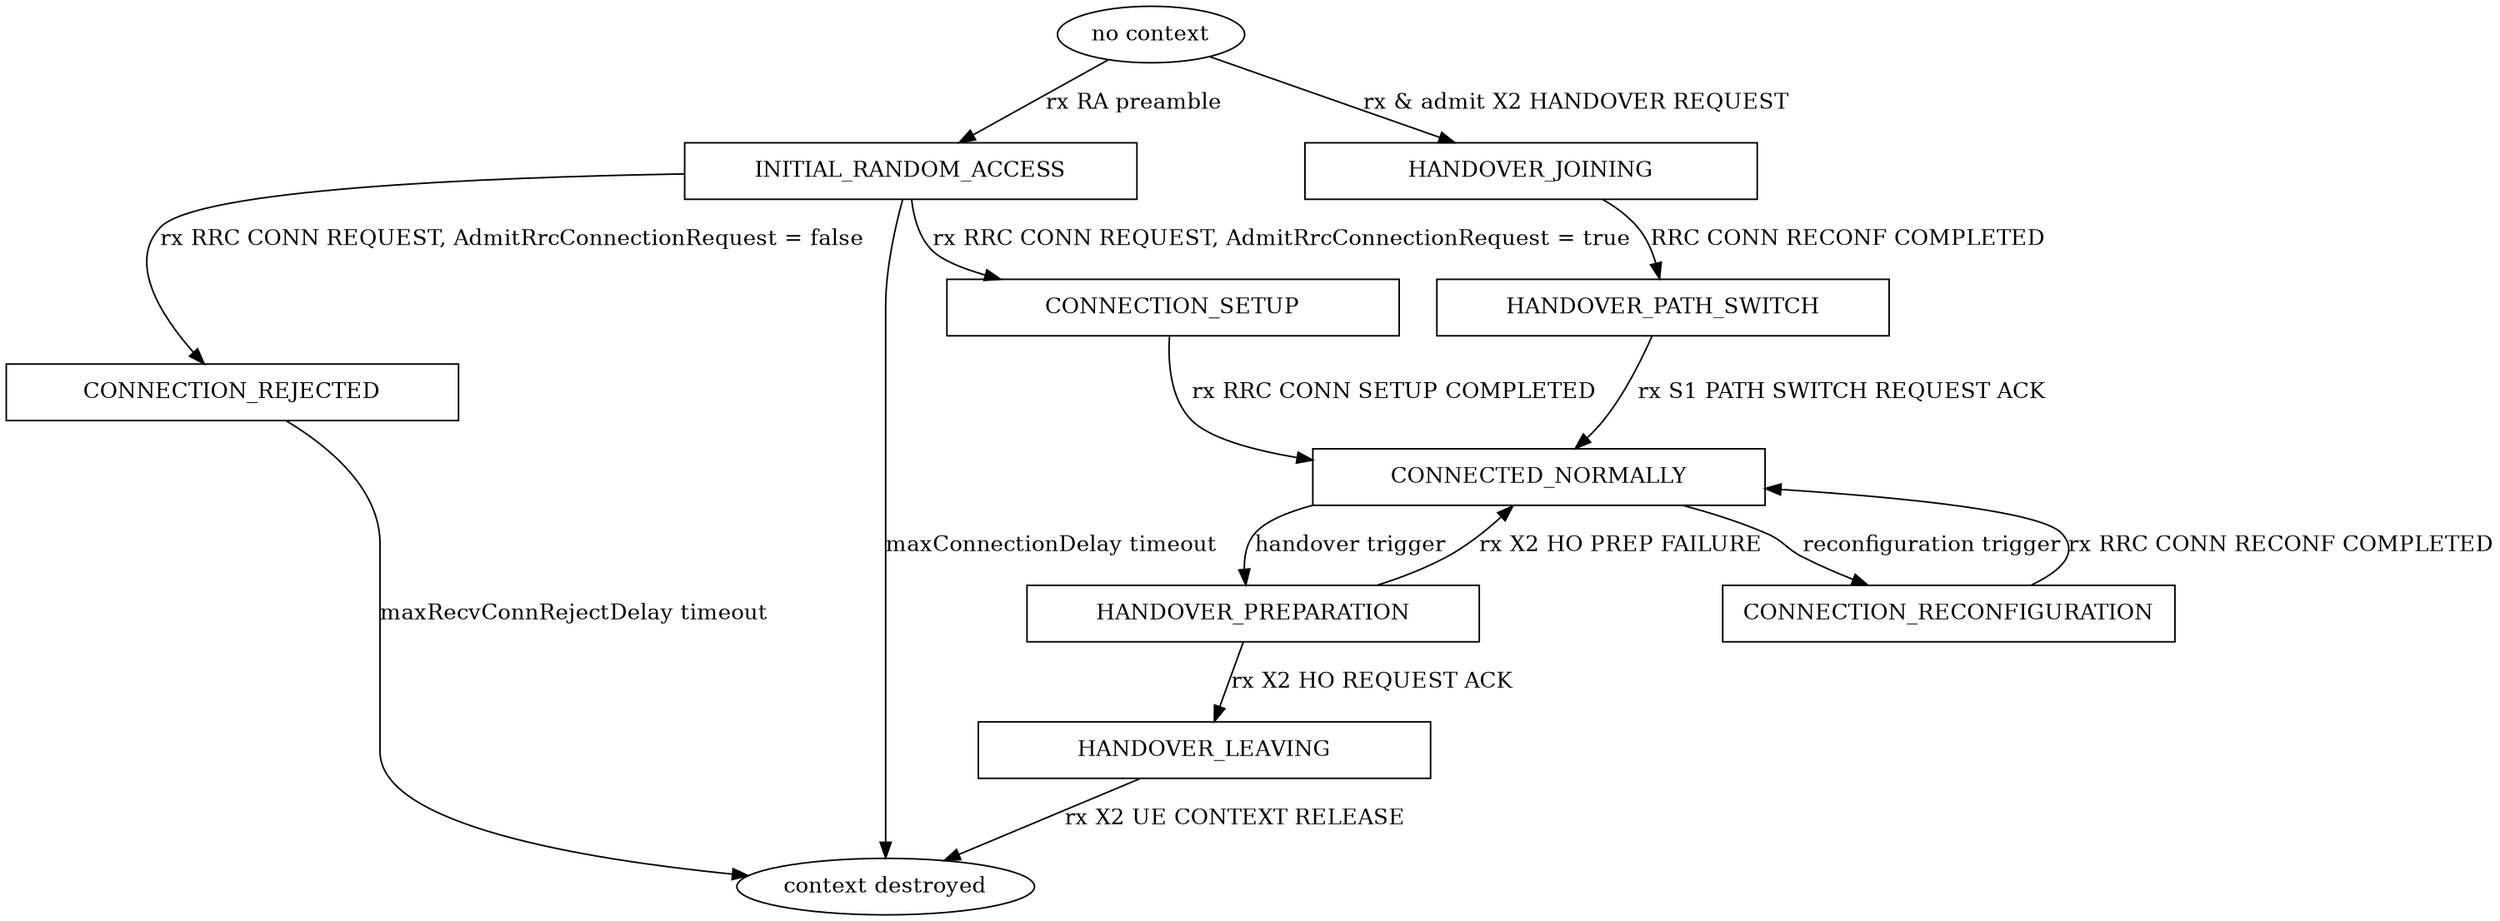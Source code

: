 digraph LteEnbRrcStates {

size="20,20"


NO_CONTEXT [shape="ellipse", label="no context"]
INITIAL_RANDOM_ACCESS  [shape="box",width=4]
CONNECTION_SETUP [shape="box",width=4]
CONNECTION_REJECTED [shape="box",width=4] 
CONNECTED_NORMALLY [shape="box",width=4] 
CONNECTION_RECONFIGURATION [shape="box",width=4] 
HANDOVER_PREPARATION [shape="box",width=4] 
HANDOVER_JOINING [shape="box",width=4] 
HANDOVER_PATH_SWITCH [shape="box",width=4] 
HANDOVER_LEAVING [shape="box",width=4]
CONTEXT_DESTROYED [shape="ellipse", label="context destroyed"]

NO_CONTEXT -> INITIAL_RANDOM_ACCESS [label="rx RA preamble",labeldistance=0]
INITIAL_RANDOM_ACCESS -> CONNECTION_REJECTED [label="rx RRC CONN REQUEST, AdmitRrcConnectionRequest = false"]
CONNECTION_REJECTED -> CONTEXT_DESTROYED [label="maxRecvConnRejectDelay timeout"]
INITIAL_RANDOM_ACCESS -> CONTEXT_DESTROYED [label="maxConnectionDelay timeout"]
INITIAL_RANDOM_ACCESS -> CONNECTION_SETUP [label="rx RRC CONN REQUEST, AdmitRrcConnectionRequest = true"]
CONNECTION_SETUP -> CONNECTED_NORMALLY [label="rx RRC CONN SETUP COMPLETED"]
CONNECTED_NORMALLY -> CONNECTION_RECONFIGURATION [label="reconfiguration trigger"]
CONNECTION_RECONFIGURATION -> CONNECTED_NORMALLY [label="rx RRC CONN RECONF COMPLETED"]
CONNECTED_NORMALLY -> HANDOVER_PREPARATION [label="handover trigger"]
HANDOVER_PREPARATION -> CONNECTED_NORMALLY [label="rx X2 HO PREP FAILURE"]
HANDOVER_PREPARATION -> HANDOVER_LEAVING [label="rx X2 HO REQUEST ACK"]
HANDOVER_LEAVING -> CONTEXT_DESTROYED [label="rx X2 UE CONTEXT RELEASE"]
NO_CONTEXT -> HANDOVER_JOINING [label="rx & admit X2 HANDOVER REQUEST"]
HANDOVER_JOINING -> HANDOVER_PATH_SWITCH [label="RRC CONN RECONF COMPLETED"]
HANDOVER_PATH_SWITCH -> CONNECTED_NORMALLY [label="rx S1 PATH SWITCH REQUEST ACK"]


}